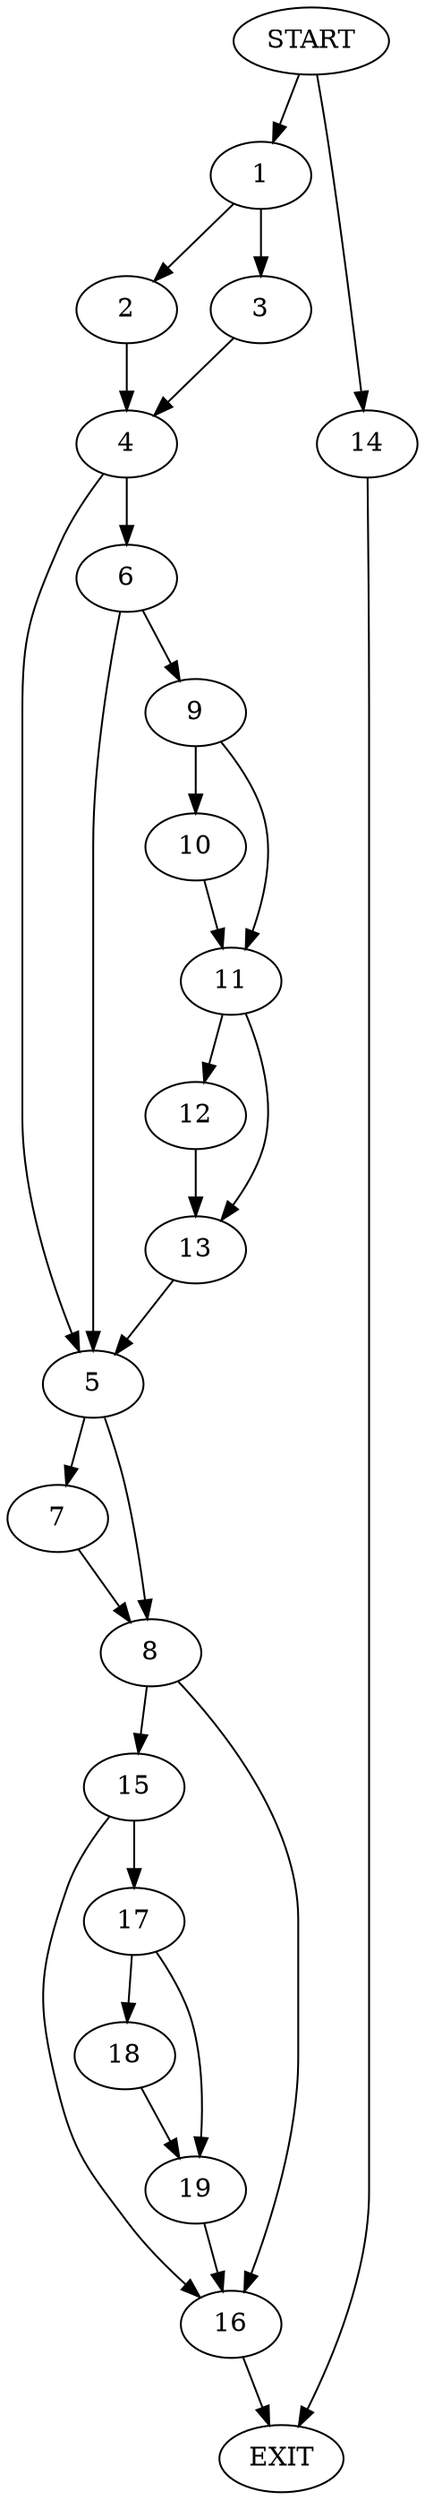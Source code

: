 digraph {
0 [label="START"]
20 [label="EXIT"]
0 -> 1
1 -> 2
1 -> 3
3 -> 4
2 -> 4
4 -> 5
4 -> 6
5 -> 7
5 -> 8
6 -> 9
6 -> 5
9 -> 10
9 -> 11
11 -> 12
11 -> 13
10 -> 11
12 -> 13
13 -> 5
0 -> 14
14 -> 20
7 -> 8
8 -> 15
8 -> 16
15 -> 17
15 -> 16
16 -> 20
17 -> 18
17 -> 19
18 -> 19
19 -> 16
}
